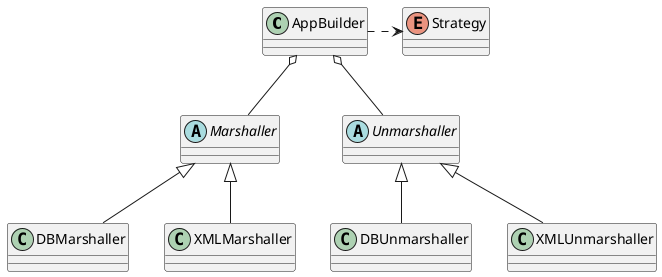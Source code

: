 @startuml

class AppBuilder{
}
abstract class Marshaller{
}
abstract class Unmarshaller{
}
enum Strategy
class DBMarshaller{
}
class DBUnmarshaller{
}
class XMLMarshaller{
}
class XMLUnmarshaller{
}
AppBuilder o-down-Marshaller
AppBuilder o-down-Unmarshaller
Unmarshaller <|-- DBUnmarshaller
Unmarshaller <|-- XMLUnmarshaller
Marshaller <|-- DBMarshaller
Marshaller <|-- XMLMarshaller
AppBuilder .> Strategy
@enduml